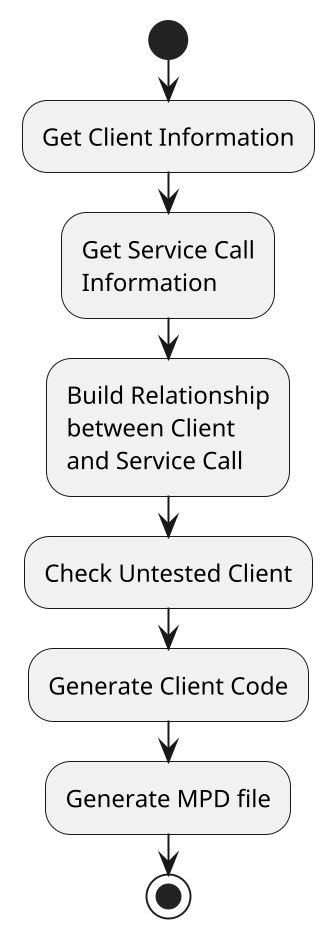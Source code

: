 @startuml
scale 2
start
:Get Client Information;
:Get Service Call
Information;
:Build Relationship
between Client
and Service Call;
:Check Untested Client;
:Generate Client Code;
:Generate MPD file;
stop
@enduml
